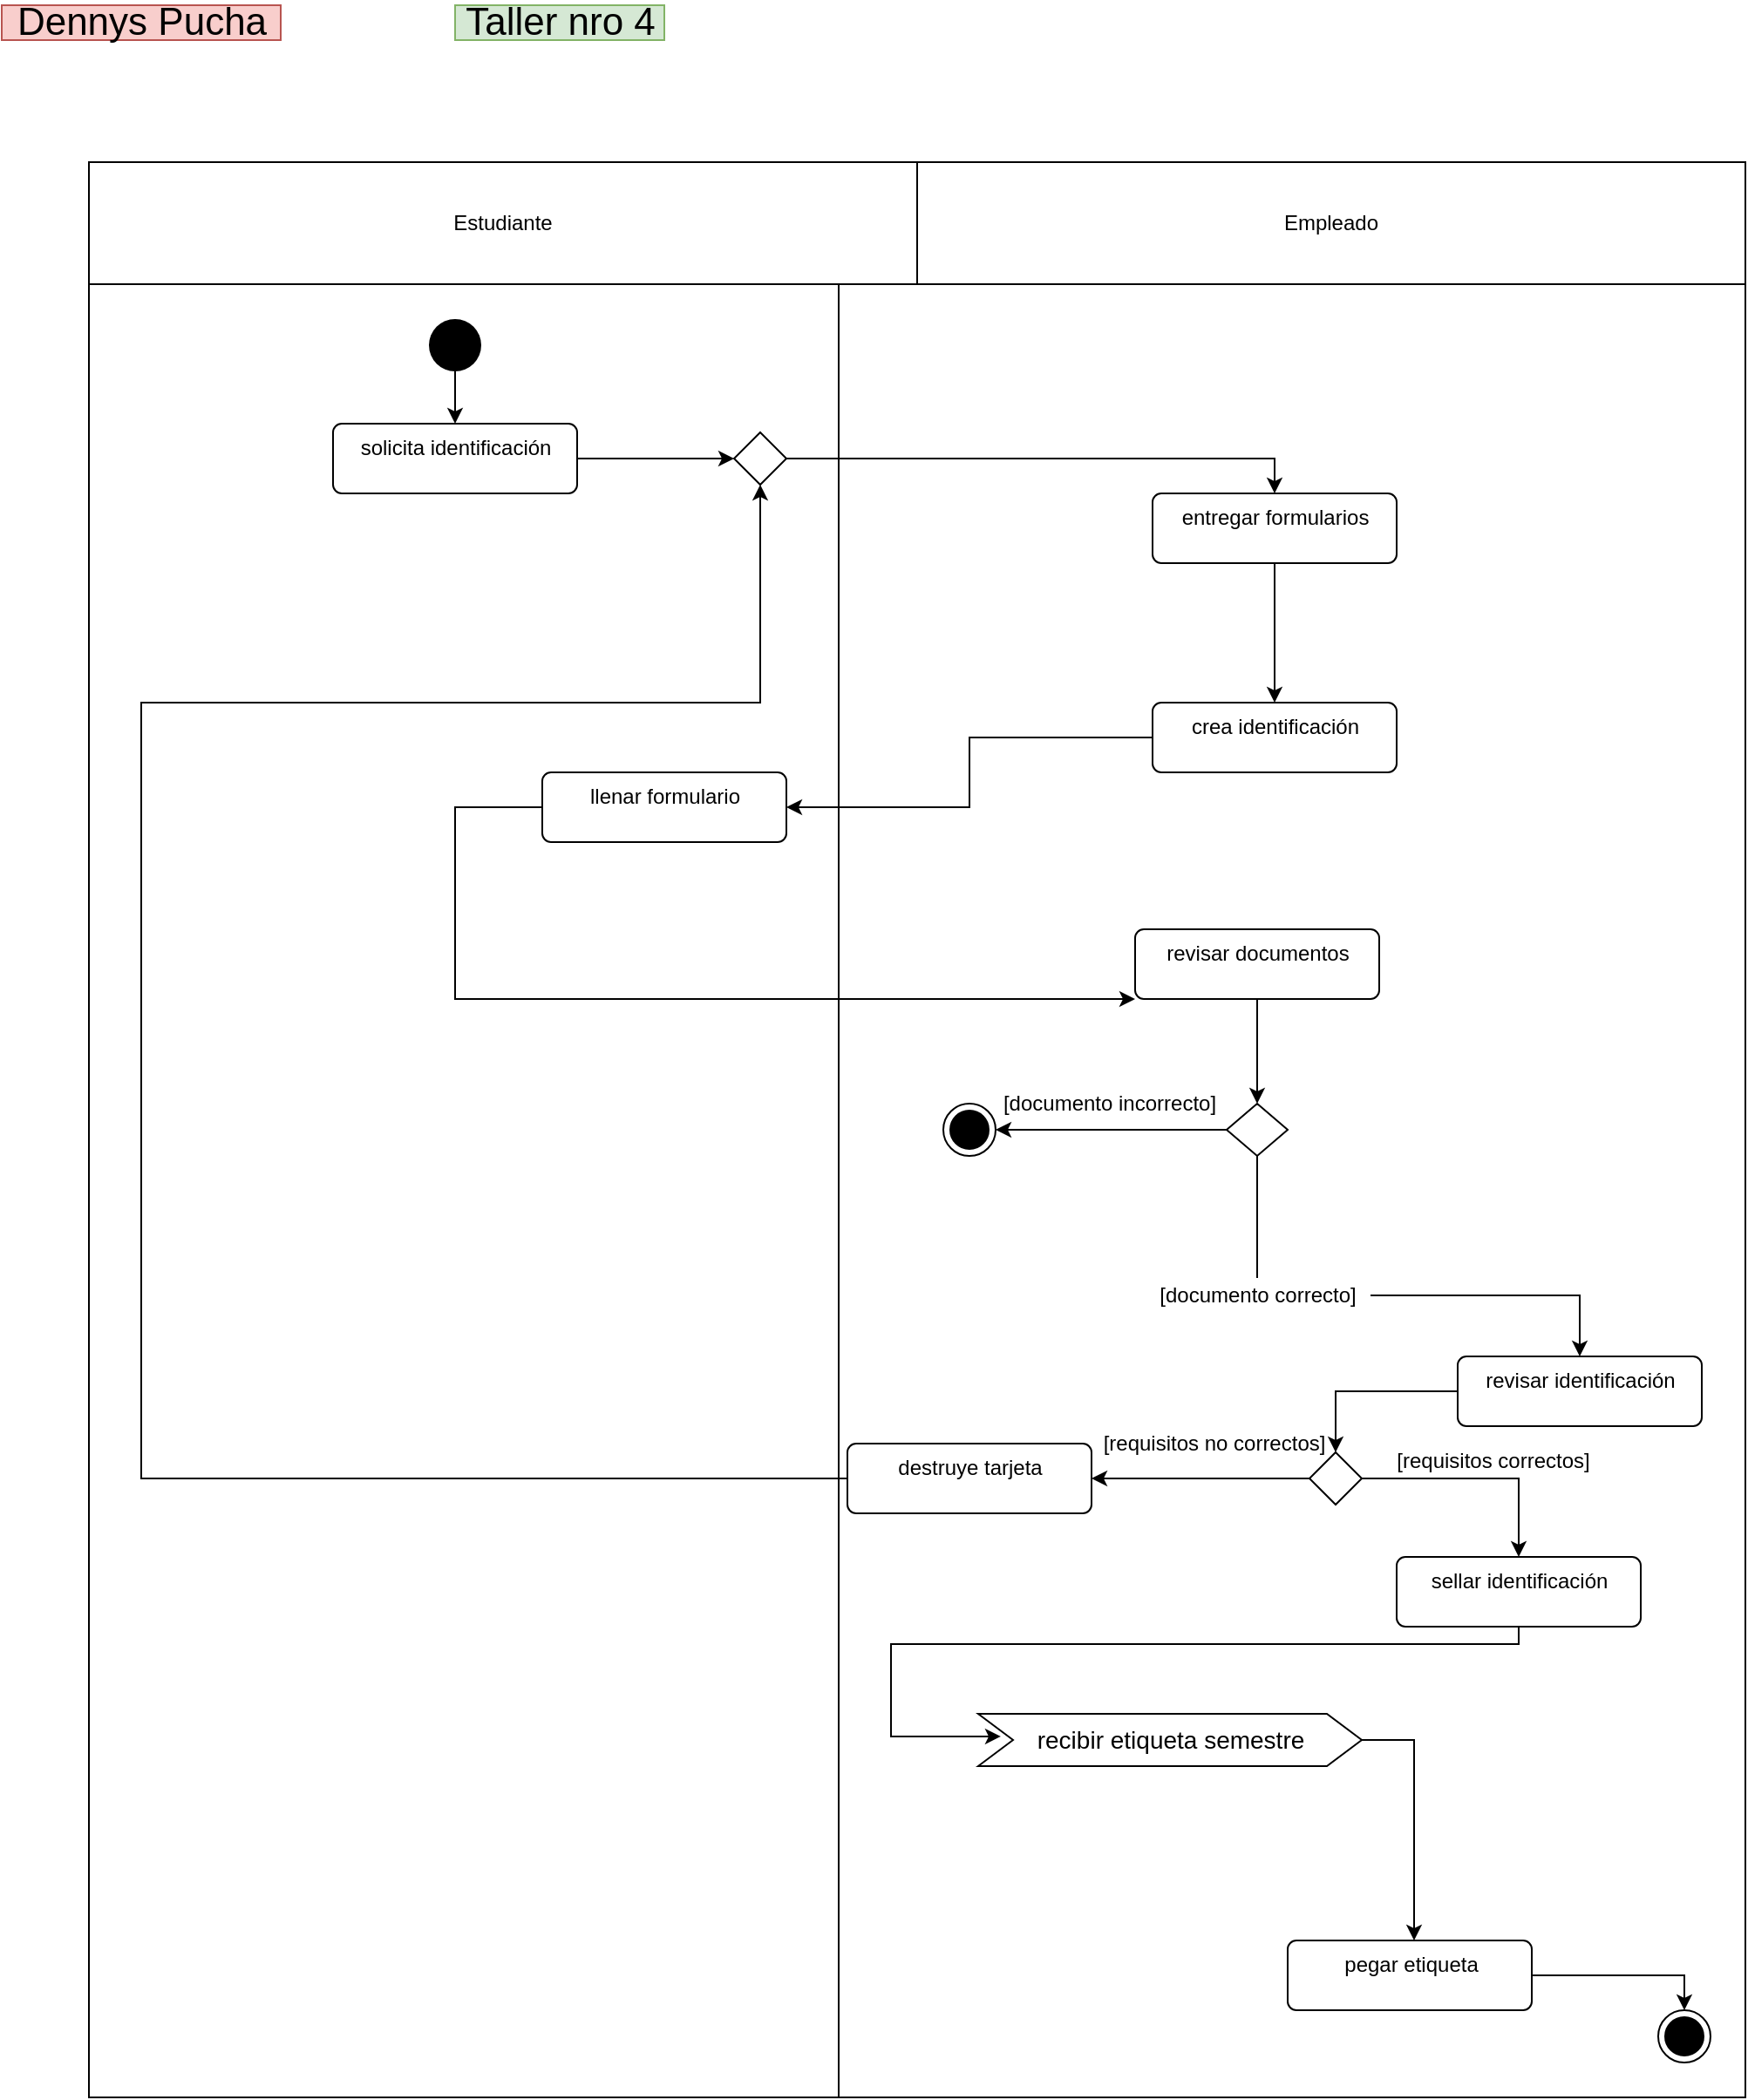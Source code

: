 <mxfile version="17.4.2" type="device"><diagram id="lIrL89XvOIRh_YzpMu-6" name="Página-1"><mxGraphModel dx="2893" dy="1817" grid="1" gridSize="10" guides="1" tooltips="1" connect="1" arrows="1" fold="1" page="1" pageScale="1" pageWidth="827" pageHeight="1169" math="0" shadow="0"><root><mxCell id="0"/><mxCell id="1" parent="0"/><mxCell id="Odb5CFA0FgaWU7Qy_Mqd-74" value="" style="shape=table;startSize=0;container=1;collapsible=0;childLayout=tableLayout;" vertex="1" parent="1"><mxGeometry x="140" y="190" width="950" height="1040" as="geometry"/></mxCell><mxCell id="Odb5CFA0FgaWU7Qy_Mqd-75" value="" style="shape=tableRow;horizontal=0;startSize=0;swimlaneHead=0;swimlaneBody=0;top=0;left=0;bottom=0;right=0;collapsible=0;dropTarget=0;fillColor=none;points=[[0,0.5],[1,0.5]];portConstraint=eastwest;" vertex="1" parent="Odb5CFA0FgaWU7Qy_Mqd-74"><mxGeometry width="950" height="1040" as="geometry"/></mxCell><mxCell id="Odb5CFA0FgaWU7Qy_Mqd-76" value="" style="shape=partialRectangle;html=1;whiteSpace=wrap;connectable=0;overflow=hidden;fillColor=none;top=0;left=0;bottom=0;right=0;pointerEvents=1;" vertex="1" parent="Odb5CFA0FgaWU7Qy_Mqd-75"><mxGeometry width="430" height="1040" as="geometry"><mxRectangle width="430" height="1040" as="alternateBounds"/></mxGeometry></mxCell><mxCell id="Odb5CFA0FgaWU7Qy_Mqd-77" value="" style="shape=partialRectangle;html=1;whiteSpace=wrap;connectable=0;overflow=hidden;fillColor=none;top=0;left=0;bottom=0;right=0;pointerEvents=1;" vertex="1" parent="Odb5CFA0FgaWU7Qy_Mqd-75"><mxGeometry x="430" width="520" height="1040" as="geometry"><mxRectangle width="520" height="1040" as="alternateBounds"/></mxGeometry></mxCell><mxCell id="Odb5CFA0FgaWU7Qy_Mqd-42" style="edgeStyle=orthogonalEdgeStyle;rounded=0;orthogonalLoop=1;jettySize=auto;html=1;entryX=0;entryY=0.5;entryDx=0;entryDy=0;" edge="1" parent="1" source="Odb5CFA0FgaWU7Qy_Mqd-1" target="Odb5CFA0FgaWU7Qy_Mqd-41"><mxGeometry relative="1" as="geometry"/></mxCell><mxCell id="Odb5CFA0FgaWU7Qy_Mqd-1" value="solicita identificación" style="html=1;align=center;verticalAlign=top;rounded=1;absoluteArcSize=1;arcSize=10;dashed=0;" vertex="1" parent="1"><mxGeometry x="280" y="270" width="140" height="40" as="geometry"/></mxCell><mxCell id="Odb5CFA0FgaWU7Qy_Mqd-5" style="edgeStyle=orthogonalEdgeStyle;rounded=0;orthogonalLoop=1;jettySize=auto;html=1;" edge="1" parent="1" source="Odb5CFA0FgaWU7Qy_Mqd-4" target="Odb5CFA0FgaWU7Qy_Mqd-1"><mxGeometry relative="1" as="geometry"/></mxCell><mxCell id="Odb5CFA0FgaWU7Qy_Mqd-4" value="" style="ellipse;fillColor=#000000;strokeColor=none;" vertex="1" parent="1"><mxGeometry x="335" y="210" width="30" height="30" as="geometry"/></mxCell><mxCell id="Odb5CFA0FgaWU7Qy_Mqd-20" style="edgeStyle=orthogonalEdgeStyle;rounded=0;orthogonalLoop=1;jettySize=auto;html=1;" edge="1" parent="1" source="Odb5CFA0FgaWU7Qy_Mqd-7" target="Odb5CFA0FgaWU7Qy_Mqd-18"><mxGeometry relative="1" as="geometry"/></mxCell><mxCell id="Odb5CFA0FgaWU7Qy_Mqd-7" value="entregar formularios" style="html=1;align=center;verticalAlign=top;rounded=1;absoluteArcSize=1;arcSize=10;dashed=0;" vertex="1" parent="1"><mxGeometry x="750" y="310" width="140" height="40" as="geometry"/></mxCell><mxCell id="Odb5CFA0FgaWU7Qy_Mqd-22" style="edgeStyle=orthogonalEdgeStyle;rounded=0;orthogonalLoop=1;jettySize=auto;html=1;" edge="1" parent="1" source="Odb5CFA0FgaWU7Qy_Mqd-8" target="Odb5CFA0FgaWU7Qy_Mqd-12"><mxGeometry relative="1" as="geometry"><Array as="points"><mxPoint x="350" y="600"/></Array></mxGeometry></mxCell><mxCell id="Odb5CFA0FgaWU7Qy_Mqd-8" value="llenar formulario" style="html=1;align=center;verticalAlign=top;rounded=1;absoluteArcSize=1;arcSize=10;dashed=0;" vertex="1" parent="1"><mxGeometry x="400" y="470" width="140" height="40" as="geometry"/></mxCell><mxCell id="Odb5CFA0FgaWU7Qy_Mqd-25" style="edgeStyle=orthogonalEdgeStyle;rounded=0;orthogonalLoop=1;jettySize=auto;html=1;" edge="1" parent="1" source="Odb5CFA0FgaWU7Qy_Mqd-12" target="Odb5CFA0FgaWU7Qy_Mqd-17"><mxGeometry relative="1" as="geometry"><Array as="points"><mxPoint x="810" y="650"/><mxPoint x="810" y="650"/></Array></mxGeometry></mxCell><mxCell id="Odb5CFA0FgaWU7Qy_Mqd-12" value="revisar documentos" style="html=1;align=center;verticalAlign=top;rounded=1;absoluteArcSize=1;arcSize=10;dashed=0;" vertex="1" parent="1"><mxGeometry x="740" y="560" width="140" height="40" as="geometry"/></mxCell><mxCell id="Odb5CFA0FgaWU7Qy_Mqd-31" style="edgeStyle=orthogonalEdgeStyle;rounded=0;orthogonalLoop=1;jettySize=auto;html=1;entryX=0.5;entryY=0;entryDx=0;entryDy=0;startArrow=none;" edge="1" parent="1" source="Odb5CFA0FgaWU7Qy_Mqd-30" target="Odb5CFA0FgaWU7Qy_Mqd-27"><mxGeometry relative="1" as="geometry"><Array as="points"><mxPoint x="995" y="770"/></Array></mxGeometry></mxCell><mxCell id="Odb5CFA0FgaWU7Qy_Mqd-34" style="edgeStyle=orthogonalEdgeStyle;rounded=0;orthogonalLoop=1;jettySize=auto;html=1;entryX=1;entryY=0.5;entryDx=0;entryDy=0;" edge="1" parent="1" source="Odb5CFA0FgaWU7Qy_Mqd-17" target="Odb5CFA0FgaWU7Qy_Mqd-33"><mxGeometry relative="1" as="geometry"/></mxCell><mxCell id="Odb5CFA0FgaWU7Qy_Mqd-17" value="" style="rhombus;" vertex="1" parent="1"><mxGeometry x="792.5" y="660" width="35" height="30" as="geometry"/></mxCell><mxCell id="Odb5CFA0FgaWU7Qy_Mqd-21" style="edgeStyle=orthogonalEdgeStyle;rounded=0;orthogonalLoop=1;jettySize=auto;html=1;" edge="1" parent="1" source="Odb5CFA0FgaWU7Qy_Mqd-18" target="Odb5CFA0FgaWU7Qy_Mqd-8"><mxGeometry relative="1" as="geometry"/></mxCell><mxCell id="Odb5CFA0FgaWU7Qy_Mqd-18" value="crea identificación" style="html=1;align=center;verticalAlign=top;rounded=1;absoluteArcSize=1;arcSize=10;dashed=0;" vertex="1" parent="1"><mxGeometry x="750" y="430" width="140" height="40" as="geometry"/></mxCell><mxCell id="Odb5CFA0FgaWU7Qy_Mqd-37" style="edgeStyle=orthogonalEdgeStyle;rounded=0;orthogonalLoop=1;jettySize=auto;html=1;" edge="1" parent="1" source="Odb5CFA0FgaWU7Qy_Mqd-27" target="Odb5CFA0FgaWU7Qy_Mqd-36"><mxGeometry relative="1" as="geometry"/></mxCell><mxCell id="Odb5CFA0FgaWU7Qy_Mqd-27" value="revisar identificación" style="html=1;align=center;verticalAlign=top;rounded=1;absoluteArcSize=1;arcSize=10;dashed=0;" vertex="1" parent="1"><mxGeometry x="925" y="805" width="140" height="40" as="geometry"/></mxCell><mxCell id="Odb5CFA0FgaWU7Qy_Mqd-29" value="[documento incorrecto]" style="text;html=1;align=center;verticalAlign=middle;resizable=0;points=[];autosize=1;strokeColor=none;fillColor=none;" vertex="1" parent="1"><mxGeometry x="655" y="650" width="140" height="20" as="geometry"/></mxCell><mxCell id="Odb5CFA0FgaWU7Qy_Mqd-30" value="[documento correcto]" style="text;html=1;align=center;verticalAlign=middle;resizable=0;points=[];autosize=1;strokeColor=none;fillColor=none;" vertex="1" parent="1"><mxGeometry x="745" y="760" width="130" height="20" as="geometry"/></mxCell><mxCell id="Odb5CFA0FgaWU7Qy_Mqd-32" value="" style="edgeStyle=orthogonalEdgeStyle;rounded=0;orthogonalLoop=1;jettySize=auto;html=1;entryX=0.5;entryY=0;entryDx=0;entryDy=0;endArrow=none;" edge="1" parent="1" source="Odb5CFA0FgaWU7Qy_Mqd-17" target="Odb5CFA0FgaWU7Qy_Mqd-30"><mxGeometry relative="1" as="geometry"><mxPoint x="510" y="710" as="sourcePoint"/><mxPoint x="510" y="780" as="targetPoint"/><Array as="points"><mxPoint x="810" y="740"/></Array></mxGeometry></mxCell><mxCell id="Odb5CFA0FgaWU7Qy_Mqd-33" value="" style="ellipse;html=1;shape=endState;fillColor=#000000;strokeColor=#000000;" vertex="1" parent="1"><mxGeometry x="630" y="660" width="30" height="30" as="geometry"/></mxCell><mxCell id="Odb5CFA0FgaWU7Qy_Mqd-40" style="edgeStyle=orthogonalEdgeStyle;rounded=0;orthogonalLoop=1;jettySize=auto;html=1;" edge="1" parent="1" source="Odb5CFA0FgaWU7Qy_Mqd-36" target="Odb5CFA0FgaWU7Qy_Mqd-39"><mxGeometry relative="1" as="geometry"/></mxCell><mxCell id="Odb5CFA0FgaWU7Qy_Mqd-47" style="edgeStyle=orthogonalEdgeStyle;rounded=0;orthogonalLoop=1;jettySize=auto;html=1;" edge="1" parent="1" source="Odb5CFA0FgaWU7Qy_Mqd-36" target="Odb5CFA0FgaWU7Qy_Mqd-46"><mxGeometry relative="1" as="geometry"/></mxCell><mxCell id="Odb5CFA0FgaWU7Qy_Mqd-36" value="" style="rhombus;" vertex="1" parent="1"><mxGeometry x="840" y="860" width="30" height="30" as="geometry"/></mxCell><mxCell id="Odb5CFA0FgaWU7Qy_Mqd-38" value="[requisitos no correctos]" style="text;html=1;align=center;verticalAlign=middle;resizable=0;points=[];autosize=1;strokeColor=none;fillColor=none;" vertex="1" parent="1"><mxGeometry x="715" y="845" width="140" height="20" as="geometry"/></mxCell><mxCell id="Odb5CFA0FgaWU7Qy_Mqd-44" style="edgeStyle=orthogonalEdgeStyle;rounded=0;orthogonalLoop=1;jettySize=auto;html=1;entryX=0.5;entryY=1;entryDx=0;entryDy=0;" edge="1" parent="1" source="Odb5CFA0FgaWU7Qy_Mqd-39" target="Odb5CFA0FgaWU7Qy_Mqd-41"><mxGeometry relative="1" as="geometry"><Array as="points"><mxPoint x="170" y="875"/><mxPoint x="170" y="430"/><mxPoint x="525" y="430"/></Array></mxGeometry></mxCell><mxCell id="Odb5CFA0FgaWU7Qy_Mqd-39" value="destruye tarjeta" style="html=1;align=center;verticalAlign=top;rounded=1;absoluteArcSize=1;arcSize=10;dashed=0;" vertex="1" parent="1"><mxGeometry x="575" y="855" width="140" height="40" as="geometry"/></mxCell><mxCell id="Odb5CFA0FgaWU7Qy_Mqd-43" style="edgeStyle=orthogonalEdgeStyle;rounded=0;orthogonalLoop=1;jettySize=auto;html=1;" edge="1" parent="1" source="Odb5CFA0FgaWU7Qy_Mqd-41" target="Odb5CFA0FgaWU7Qy_Mqd-7"><mxGeometry relative="1" as="geometry"><Array as="points"><mxPoint x="820" y="290"/></Array></mxGeometry></mxCell><mxCell id="Odb5CFA0FgaWU7Qy_Mqd-41" value="" style="rhombus;" vertex="1" parent="1"><mxGeometry x="510" y="275" width="30" height="30" as="geometry"/></mxCell><mxCell id="Odb5CFA0FgaWU7Qy_Mqd-49" style="edgeStyle=orthogonalEdgeStyle;rounded=0;orthogonalLoop=1;jettySize=auto;html=1;entryX=0.059;entryY=0.433;entryDx=0;entryDy=0;entryPerimeter=0;" edge="1" parent="1" source="Odb5CFA0FgaWU7Qy_Mqd-46" target="Odb5CFA0FgaWU7Qy_Mqd-48"><mxGeometry relative="1" as="geometry"><mxPoint x="560" y="1020" as="targetPoint"/><Array as="points"><mxPoint x="960" y="970"/><mxPoint x="600" y="970"/><mxPoint x="600" y="1023"/></Array></mxGeometry></mxCell><mxCell id="Odb5CFA0FgaWU7Qy_Mqd-46" value="sellar identificación" style="html=1;align=center;verticalAlign=top;rounded=1;absoluteArcSize=1;arcSize=10;dashed=0;" vertex="1" parent="1"><mxGeometry x="890" y="920" width="140" height="40" as="geometry"/></mxCell><mxCell id="Odb5CFA0FgaWU7Qy_Mqd-51" style="edgeStyle=orthogonalEdgeStyle;rounded=0;orthogonalLoop=1;jettySize=auto;html=1;" edge="1" parent="1" source="Odb5CFA0FgaWU7Qy_Mqd-48" target="Odb5CFA0FgaWU7Qy_Mqd-50"><mxGeometry relative="1" as="geometry"><Array as="points"><mxPoint x="900" y="1025"/></Array></mxGeometry></mxCell><mxCell id="Odb5CFA0FgaWU7Qy_Mqd-48" value="recibir etiqueta semestre" style="html=1;shape=mxgraph.infographic.ribbonSimple;notch1=20;notch2=20;align=center;verticalAlign=middle;fontSize=14;fontStyle=0;fillColor=#FFFFFF;" vertex="1" parent="1"><mxGeometry x="650" y="1010" width="220" height="30" as="geometry"/></mxCell><mxCell id="Odb5CFA0FgaWU7Qy_Mqd-53" style="edgeStyle=orthogonalEdgeStyle;rounded=0;orthogonalLoop=1;jettySize=auto;html=1;entryX=0.5;entryY=0;entryDx=0;entryDy=0;" edge="1" parent="1" source="Odb5CFA0FgaWU7Qy_Mqd-50" target="Odb5CFA0FgaWU7Qy_Mqd-52"><mxGeometry relative="1" as="geometry"/></mxCell><mxCell id="Odb5CFA0FgaWU7Qy_Mqd-50" value="pegar etiqueta" style="html=1;align=center;verticalAlign=top;rounded=1;absoluteArcSize=1;arcSize=10;dashed=0;" vertex="1" parent="1"><mxGeometry x="827.5" y="1140" width="140" height="40" as="geometry"/></mxCell><mxCell id="Odb5CFA0FgaWU7Qy_Mqd-52" value="" style="ellipse;html=1;shape=endState;fillColor=#000000;strokeColor=#000000;" vertex="1" parent="1"><mxGeometry x="1040" y="1180" width="30" height="30" as="geometry"/></mxCell><mxCell id="Odb5CFA0FgaWU7Qy_Mqd-78" value="" style="shape=table;startSize=0;container=1;collapsible=0;childLayout=tableLayout;" vertex="1" parent="1"><mxGeometry x="140" y="120" width="950" height="70" as="geometry"/></mxCell><mxCell id="Odb5CFA0FgaWU7Qy_Mqd-79" value="" style="shape=tableRow;horizontal=0;startSize=0;swimlaneHead=0;swimlaneBody=0;top=0;left=0;bottom=0;right=0;collapsible=0;dropTarget=0;fillColor=none;points=[[0,0.5],[1,0.5]];portConstraint=eastwest;" vertex="1" parent="Odb5CFA0FgaWU7Qy_Mqd-78"><mxGeometry width="950" height="70" as="geometry"/></mxCell><mxCell id="Odb5CFA0FgaWU7Qy_Mqd-80" value="Estudiante" style="shape=partialRectangle;html=1;whiteSpace=wrap;connectable=0;overflow=hidden;fillColor=none;top=0;left=0;bottom=0;right=0;pointerEvents=1;" vertex="1" parent="Odb5CFA0FgaWU7Qy_Mqd-79"><mxGeometry width="475" height="70" as="geometry"><mxRectangle width="475" height="70" as="alternateBounds"/></mxGeometry></mxCell><mxCell id="Odb5CFA0FgaWU7Qy_Mqd-81" value="Empleado" style="shape=partialRectangle;html=1;whiteSpace=wrap;connectable=0;overflow=hidden;fillColor=none;top=0;left=0;bottom=0;right=0;pointerEvents=1;" vertex="1" parent="Odb5CFA0FgaWU7Qy_Mqd-79"><mxGeometry x="475" width="475" height="70" as="geometry"><mxRectangle width="475" height="70" as="alternateBounds"/></mxGeometry></mxCell><mxCell id="Odb5CFA0FgaWU7Qy_Mqd-91" value="[requisitos correctos]" style="text;html=1;align=center;verticalAlign=middle;resizable=0;points=[];autosize=1;strokeColor=none;fillColor=none;" vertex="1" parent="1"><mxGeometry x="880" y="855" width="130" height="20" as="geometry"/></mxCell><mxCell id="Odb5CFA0FgaWU7Qy_Mqd-94" value="&lt;font style=&quot;font-size: 22px&quot;&gt;Dennys Pucha&lt;/font&gt;" style="text;html=1;align=center;verticalAlign=middle;resizable=0;points=[];autosize=1;strokeColor=#b85450;fillColor=#f8cecc;" vertex="1" parent="1"><mxGeometry x="90" y="30" width="160" height="20" as="geometry"/></mxCell><mxCell id="Odb5CFA0FgaWU7Qy_Mqd-95" value="&lt;font style=&quot;font-size: 22px&quot;&gt;Taller nro 4&lt;/font&gt;" style="text;html=1;align=center;verticalAlign=middle;resizable=0;points=[];autosize=1;strokeColor=#82b366;fillColor=#d5e8d4;" vertex="1" parent="1"><mxGeometry x="350" y="30" width="120" height="20" as="geometry"/></mxCell></root></mxGraphModel></diagram></mxfile>